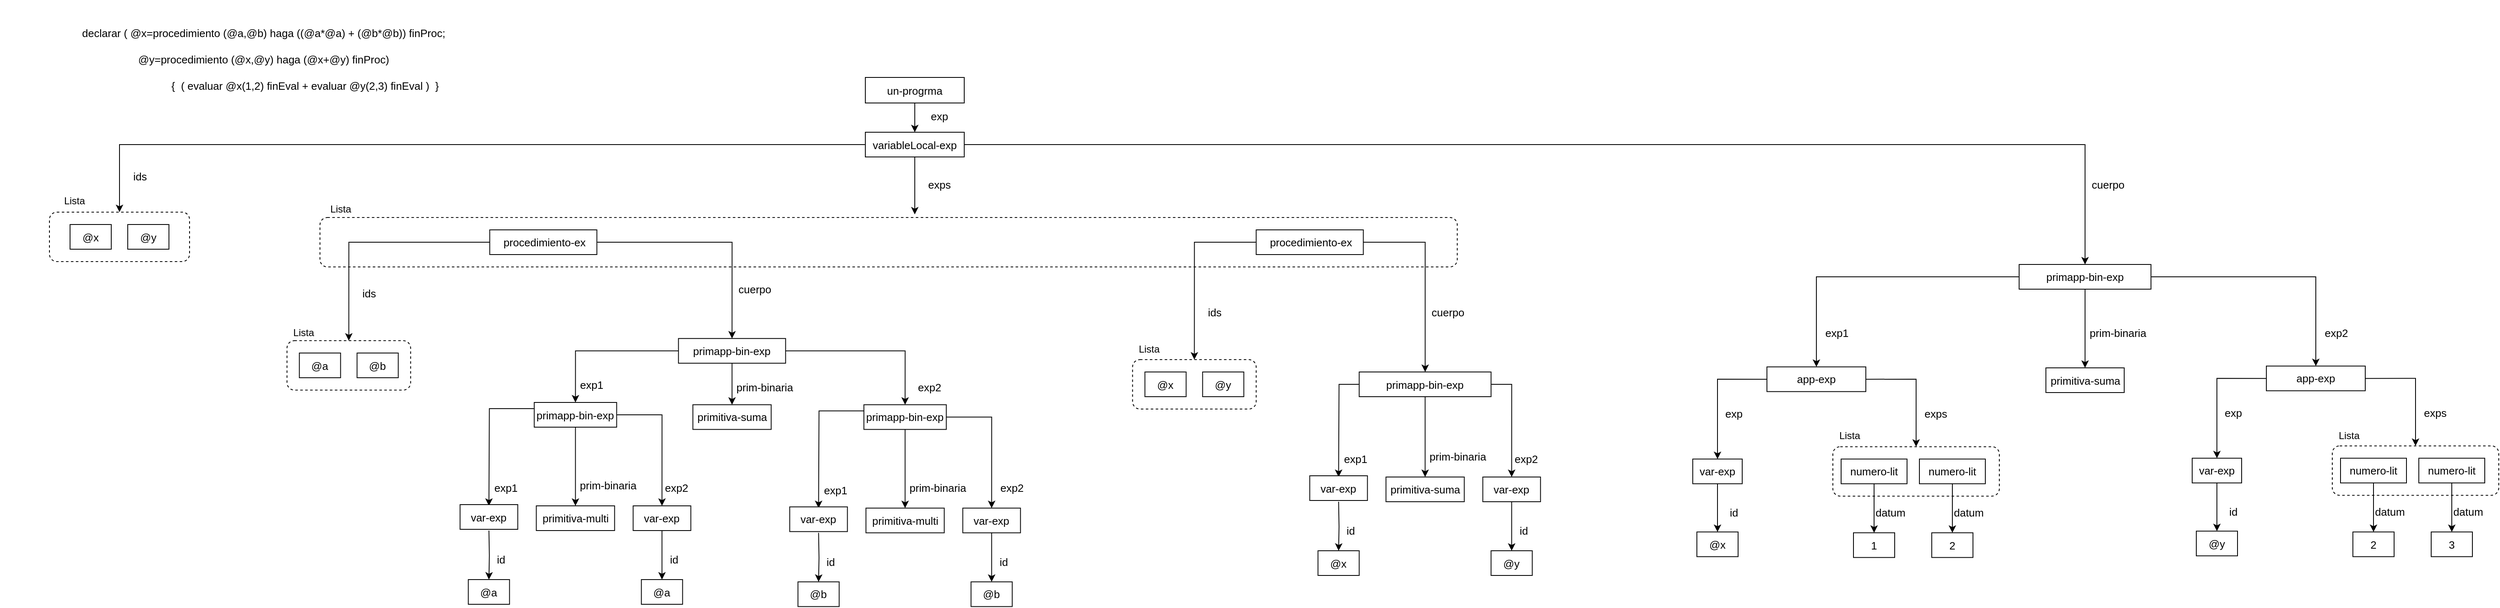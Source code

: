 <mxfile version="12.8.1" type="device"><diagram id="6paT6bCICy1OjPJKSsrn" name="Page-1"><mxGraphModel dx="3671" dy="2679" grid="1" gridSize="10" guides="1" tooltips="1" connect="1" arrows="1" fold="1" page="1" pageScale="1" pageWidth="827" pageHeight="1169" math="0" shadow="0"><root><mxCell id="0"/><mxCell id="1" parent="0"/><mxCell id="sHpWsN7wP_wHzQN0DbOn-65" value="" style="rounded=1;whiteSpace=wrap;html=1;fillColor=none;strokeColor=#000000;fontSize=13;dashed=1;" parent="1" vertex="1"><mxGeometry x="78.25" y="-890" width="1380" height="60" as="geometry"/></mxCell><mxCell id="sHpWsN7wP_wHzQN0DbOn-20" value="" style="rounded=1;whiteSpace=wrap;html=1;fillColor=none;strokeColor=#000000;fontSize=13;dashed=1;" parent="1" vertex="1"><mxGeometry x="-250" y="-896.5" width="170" height="60" as="geometry"/></mxCell><mxCell id="sHpWsN7wP_wHzQN0DbOn-1" value="&lt;p style=&quot;box-sizing: border-box ; margin-top: 0px ; margin-bottom: 1rem&quot;&gt;declarar (&lt;span&gt;&amp;nbsp;@x=procedimiento (@a,@b) haga ((@a*@a) + (@b*@b)) finProc;&lt;/span&gt;&lt;/p&gt;&lt;p style=&quot;box-sizing: border-box ; margin-top: 0px ; margin-bottom: 1rem&quot;&gt;&lt;span&gt;@y=procedimiento (@x,@y) haga (@x+@y) finProc&lt;/span&gt;&lt;span&gt;)&lt;/span&gt;&lt;/p&gt;&lt;p style=&quot;text-align: left ; box-sizing: border-box ; margin-top: 0px ; margin-bottom: 1rem&quot;&gt;&lt;span&gt;&amp;nbsp; &amp;nbsp; &amp;nbsp; &amp;nbsp; &amp;nbsp; &amp;nbsp; &amp;nbsp; &amp;nbsp; &amp;nbsp; &amp;nbsp; &amp;nbsp; &amp;nbsp; &amp;nbsp; &amp;nbsp; &amp;nbsp; {&amp;nbsp;&lt;/span&gt;&lt;span style=&quot;text-align: center&quot;&gt;&amp;nbsp;( evaluar @x(1,2) finEval + evaluar @y(2,3) finEval )&lt;/span&gt;&lt;span style=&quot;text-align: center&quot;&gt;&amp;nbsp; }&lt;/span&gt;&lt;/p&gt;&lt;p style=&quot;box-sizing: border-box ; margin-top: 0px ; margin-bottom: 1rem&quot;&gt;&lt;br style=&quot;box-sizing: border-box ; color: rgb(55 , 58 , 60) ; font-family: &amp;#34;poppins&amp;#34; , sans-serif ; font-size: 15px ; text-align: left ; background-color: rgb(255 , 255 , 255)&quot;&gt;&lt;/p&gt;" style="text;html=1;strokeColor=none;fillColor=none;align=center;verticalAlign=middle;whiteSpace=wrap;rounded=0;fontSize=13;" parent="1" vertex="1"><mxGeometry x="-310" y="-1153.5" width="640" height="190" as="geometry"/></mxCell><mxCell id="sHpWsN7wP_wHzQN0DbOn-13" style="edgeStyle=orthogonalEdgeStyle;rounded=0;orthogonalLoop=1;jettySize=auto;html=1;exitX=0.5;exitY=1;exitDx=0;exitDy=0;entryX=0.5;entryY=0;entryDx=0;entryDy=0;fontSize=13;" parent="1" source="sHpWsN7wP_wHzQN0DbOn-2" target="sHpWsN7wP_wHzQN0DbOn-12" edge="1"><mxGeometry relative="1" as="geometry"/></mxCell><mxCell id="sHpWsN7wP_wHzQN0DbOn-2" value="un-progrma" style="rounded=0;whiteSpace=wrap;html=1;fontSize=13;" parent="1" vertex="1"><mxGeometry x="740" y="-1060" width="120" height="31" as="geometry"/></mxCell><mxCell id="sHpWsN7wP_wHzQN0DbOn-107" style="edgeStyle=orthogonalEdgeStyle;rounded=0;orthogonalLoop=1;jettySize=auto;html=1;exitX=1;exitY=0.5;exitDx=0;exitDy=0;entryX=0.5;entryY=0;entryDx=0;entryDy=0;fontSize=13;" parent="1" source="sHpWsN7wP_wHzQN0DbOn-9" target="sHpWsN7wP_wHzQN0DbOn-82" edge="1"><mxGeometry relative="1" as="geometry"/></mxCell><mxCell id="sHpWsN7wP_wHzQN0DbOn-251" style="edgeStyle=orthogonalEdgeStyle;rounded=0;orthogonalLoop=1;jettySize=auto;html=1;exitX=0;exitY=0.5;exitDx=0;exitDy=0;entryX=0.5;entryY=0;entryDx=0;entryDy=0;fontSize=13;" parent="1" source="sHpWsN7wP_wHzQN0DbOn-9" target="sHpWsN7wP_wHzQN0DbOn-85" edge="1"><mxGeometry relative="1" as="geometry"/></mxCell><mxCell id="sHpWsN7wP_wHzQN0DbOn-9" value="&amp;nbsp;procedimiento-ex" style="rounded=0;whiteSpace=wrap;html=1;fontSize=13;" parent="1" vertex="1"><mxGeometry x="284.25" y="-875" width="130" height="30" as="geometry"/></mxCell><mxCell id="sHpWsN7wP_wHzQN0DbOn-19" style="edgeStyle=orthogonalEdgeStyle;rounded=0;orthogonalLoop=1;jettySize=auto;html=1;exitX=0;exitY=0.5;exitDx=0;exitDy=0;entryX=0.5;entryY=0;entryDx=0;entryDy=0;fontSize=13;" parent="1" source="sHpWsN7wP_wHzQN0DbOn-12" target="sHpWsN7wP_wHzQN0DbOn-20" edge="1"><mxGeometry relative="1" as="geometry"><mxPoint x="270" y="-940" as="targetPoint"/></mxGeometry></mxCell><mxCell id="sHpWsN7wP_wHzQN0DbOn-22" style="edgeStyle=orthogonalEdgeStyle;rounded=0;orthogonalLoop=1;jettySize=auto;html=1;exitX=1;exitY=0.5;exitDx=0;exitDy=0;entryX=0.5;entryY=0;entryDx=0;entryDy=0;fontSize=13;" parent="1" source="sHpWsN7wP_wHzQN0DbOn-12" target="sHpWsN7wP_wHzQN0DbOn-353" edge="1"><mxGeometry relative="1" as="geometry"><mxPoint x="2218" y="-861.5" as="targetPoint"/></mxGeometry></mxCell><mxCell id="sHpWsN7wP_wHzQN0DbOn-329" style="edgeStyle=orthogonalEdgeStyle;rounded=0;orthogonalLoop=1;jettySize=auto;html=1;exitX=0.5;exitY=1;exitDx=0;exitDy=0;entryX=0.523;entryY=-0.062;entryDx=0;entryDy=0;entryPerimeter=0;fontSize=13;" parent="1" source="sHpWsN7wP_wHzQN0DbOn-12" target="sHpWsN7wP_wHzQN0DbOn-65" edge="1"><mxGeometry relative="1" as="geometry"/></mxCell><mxCell id="sHpWsN7wP_wHzQN0DbOn-12" value="variableLocal-exp" style="rounded=0;whiteSpace=wrap;html=1;fontSize=13;" parent="1" vertex="1"><mxGeometry x="740" y="-993.5" width="120" height="30" as="geometry"/></mxCell><mxCell id="sHpWsN7wP_wHzQN0DbOn-14" value="exp" style="text;html=1;strokeColor=none;fillColor=none;align=center;verticalAlign=middle;whiteSpace=wrap;rounded=0;fontSize=13;" parent="1" vertex="1"><mxGeometry x="810" y="-1023.5" width="40" height="20" as="geometry"/></mxCell><mxCell id="sHpWsN7wP_wHzQN0DbOn-23" value="@x" style="rounded=0;whiteSpace=wrap;html=1;strokeColor=#000000;fillColor=none;fontSize=13;" parent="1" vertex="1"><mxGeometry x="-225" y="-881.5" width="50" height="30" as="geometry"/></mxCell><mxCell id="sHpWsN7wP_wHzQN0DbOn-24" value="@y" style="rounded=0;whiteSpace=wrap;html=1;strokeColor=#000000;fillColor=none;fontSize=13;" parent="1" vertex="1"><mxGeometry x="-155" y="-881.5" width="50" height="30" as="geometry"/></mxCell><mxCell id="sHpWsN7wP_wHzQN0DbOn-29" value="cuerpo" style="text;html=1;strokeColor=none;fillColor=none;align=center;verticalAlign=middle;whiteSpace=wrap;rounded=0;fontSize=13;" parent="1" vertex="1"><mxGeometry x="2228" y="-940" width="40" height="20" as="geometry"/></mxCell><mxCell id="sHpWsN7wP_wHzQN0DbOn-30" value="ids" style="text;html=1;strokeColor=none;fillColor=none;align=center;verticalAlign=middle;whiteSpace=wrap;rounded=0;fontSize=13;" parent="1" vertex="1"><mxGeometry x="-160" y="-950" width="40" height="20" as="geometry"/></mxCell><mxCell id="sHpWsN7wP_wHzQN0DbOn-50" value="cuerpo" style="text;html=1;strokeColor=none;fillColor=none;align=center;verticalAlign=middle;whiteSpace=wrap;rounded=0;fontSize=13;" parent="1" vertex="1"><mxGeometry x="585.75" y="-813.5" width="40" height="20" as="geometry"/></mxCell><mxCell id="sHpWsN7wP_wHzQN0DbOn-116" style="edgeStyle=orthogonalEdgeStyle;rounded=0;orthogonalLoop=1;jettySize=auto;html=1;fontSize=13;" parent="1" source="sHpWsN7wP_wHzQN0DbOn-82" target="sHpWsN7wP_wHzQN0DbOn-115" edge="1"><mxGeometry relative="1" as="geometry"/></mxCell><mxCell id="sHpWsN7wP_wHzQN0DbOn-120" style="edgeStyle=orthogonalEdgeStyle;rounded=0;orthogonalLoop=1;jettySize=auto;html=1;exitX=1;exitY=0.5;exitDx=0;exitDy=0;entryX=0.5;entryY=0;entryDx=0;entryDy=0;fontSize=13;" parent="1" source="sHpWsN7wP_wHzQN0DbOn-82" target="sHpWsN7wP_wHzQN0DbOn-256" edge="1"><mxGeometry relative="1" as="geometry"><mxPoint x="713.25" y="-661.75" as="targetPoint"/></mxGeometry></mxCell><mxCell id="sHpWsN7wP_wHzQN0DbOn-122" style="edgeStyle=orthogonalEdgeStyle;rounded=0;orthogonalLoop=1;jettySize=auto;html=1;exitX=0;exitY=0.5;exitDx=0;exitDy=0;entryX=0.5;entryY=0;entryDx=0;entryDy=0;fontSize=13;" parent="1" source="sHpWsN7wP_wHzQN0DbOn-82" target="sHpWsN7wP_wHzQN0DbOn-127" edge="1"><mxGeometry relative="1" as="geometry"><mxPoint x="488.25" y="-584.5" as="targetPoint"/></mxGeometry></mxCell><mxCell id="sHpWsN7wP_wHzQN0DbOn-82" value="primapp-bin-exp" style="rounded=0;whiteSpace=wrap;html=1;strokeColor=#000000;fillColor=none;fontSize=13;" parent="1" vertex="1"><mxGeometry x="513.25" y="-743.13" width="130" height="30" as="geometry"/></mxCell><mxCell id="sHpWsN7wP_wHzQN0DbOn-85" value="" style="rounded=1;whiteSpace=wrap;html=1;fillColor=none;strokeColor=#000000;fontSize=13;dashed=1;" parent="1" vertex="1"><mxGeometry x="38.25" y="-740.5" width="150" height="60" as="geometry"/></mxCell><mxCell id="sHpWsN7wP_wHzQN0DbOn-92" value="@a" style="rounded=0;whiteSpace=wrap;html=1;strokeColor=#000000;fillColor=none;fontSize=13;" parent="1" vertex="1"><mxGeometry x="53.25" y="-725.5" width="50" height="30" as="geometry"/></mxCell><mxCell id="sHpWsN7wP_wHzQN0DbOn-93" value="@b" style="rounded=0;whiteSpace=wrap;html=1;strokeColor=#000000;fillColor=none;fontSize=13;" parent="1" vertex="1"><mxGeometry x="123.25" y="-725.5" width="50" height="30" as="geometry"/></mxCell><mxCell id="sHpWsN7wP_wHzQN0DbOn-100" value="ids" style="text;html=1;strokeColor=none;fillColor=none;align=center;verticalAlign=middle;whiteSpace=wrap;rounded=0;fontSize=13;" parent="1" vertex="1"><mxGeometry x="118.25" y="-808.5" width="40" height="20" as="geometry"/></mxCell><mxCell id="sHpWsN7wP_wHzQN0DbOn-110" value="exps" style="text;html=1;strokeColor=none;fillColor=none;align=center;verticalAlign=middle;whiteSpace=wrap;rounded=0;fontSize=13;" parent="1" vertex="1"><mxGeometry x="810" y="-940" width="40" height="20" as="geometry"/></mxCell><mxCell id="sHpWsN7wP_wHzQN0DbOn-115" value="primitiva-suma" style="rounded=0;whiteSpace=wrap;html=1;strokeColor=#000000;fillColor=none;fontSize=13;" parent="1" vertex="1"><mxGeometry x="530.75" y="-662.75" width="95" height="30" as="geometry"/></mxCell><mxCell id="sHpWsN7wP_wHzQN0DbOn-124" style="edgeStyle=orthogonalEdgeStyle;rounded=0;orthogonalLoop=1;jettySize=auto;html=1;exitX=0.5;exitY=1;exitDx=0;exitDy=0;fontSize=13;" parent="1" source="sHpWsN7wP_wHzQN0DbOn-127" target="sHpWsN7wP_wHzQN0DbOn-128" edge="1"><mxGeometry relative="1" as="geometry"/></mxCell><mxCell id="sHpWsN7wP_wHzQN0DbOn-125" style="edgeStyle=orthogonalEdgeStyle;rounded=0;orthogonalLoop=1;jettySize=auto;html=1;exitX=1;exitY=0.5;exitDx=0;exitDy=0;entryX=0.5;entryY=0;entryDx=0;entryDy=0;fontSize=13;" parent="1" source="sHpWsN7wP_wHzQN0DbOn-127" target="sHpWsN7wP_wHzQN0DbOn-130" edge="1"><mxGeometry relative="1" as="geometry"/></mxCell><mxCell id="sHpWsN7wP_wHzQN0DbOn-138" style="edgeStyle=orthogonalEdgeStyle;rounded=0;orthogonalLoop=1;jettySize=auto;html=1;exitX=0;exitY=0.25;exitDx=0;exitDy=0;entryX=0.5;entryY=0;entryDx=0;entryDy=0;fontSize=13;" parent="1" source="sHpWsN7wP_wHzQN0DbOn-127" edge="1"><mxGeometry relative="1" as="geometry"><mxPoint x="283.25" y="-540.0" as="targetPoint"/></mxGeometry></mxCell><mxCell id="sHpWsN7wP_wHzQN0DbOn-127" value="primapp-bin-exp" style="rounded=0;whiteSpace=wrap;html=1;strokeColor=#000000;fillColor=none;fontSize=13;" parent="1" vertex="1"><mxGeometry x="338.25" y="-665.5" width="100" height="30" as="geometry"/></mxCell><mxCell id="sHpWsN7wP_wHzQN0DbOn-128" value="primitiva-multi" style="rounded=0;whiteSpace=wrap;html=1;strokeColor=#000000;fillColor=none;fontSize=13;" parent="1" vertex="1"><mxGeometry x="340.75" y="-540" width="95" height="30" as="geometry"/></mxCell><mxCell id="sHpWsN7wP_wHzQN0DbOn-129" style="edgeStyle=orthogonalEdgeStyle;rounded=0;orthogonalLoop=1;jettySize=auto;html=1;exitX=0.5;exitY=1;exitDx=0;exitDy=0;entryX=0.5;entryY=0;entryDx=0;entryDy=0;fontSize=13;" parent="1" source="sHpWsN7wP_wHzQN0DbOn-130" target="sHpWsN7wP_wHzQN0DbOn-131" edge="1"><mxGeometry relative="1" as="geometry"/></mxCell><mxCell id="sHpWsN7wP_wHzQN0DbOn-130" value="var-exp" style="rounded=0;whiteSpace=wrap;html=1;fontSize=13;" parent="1" vertex="1"><mxGeometry x="458.25" y="-540" width="70" height="30" as="geometry"/></mxCell><mxCell id="sHpWsN7wP_wHzQN0DbOn-131" value="@a" style="rounded=0;whiteSpace=wrap;html=1;strokeColor=#000000;fillColor=none;fontSize=13;" parent="1" vertex="1"><mxGeometry x="468.25" y="-450.5" width="50" height="30" as="geometry"/></mxCell><mxCell id="sHpWsN7wP_wHzQN0DbOn-132" value="id" style="text;html=1;strokeColor=none;fillColor=none;align=center;verticalAlign=middle;whiteSpace=wrap;rounded=0;fontSize=13;" parent="1" vertex="1"><mxGeometry x="488.25" y="-485" width="40" height="20" as="geometry"/></mxCell><mxCell id="sHpWsN7wP_wHzQN0DbOn-134" style="edgeStyle=orthogonalEdgeStyle;rounded=0;orthogonalLoop=1;jettySize=auto;html=1;exitX=0.5;exitY=1;exitDx=0;exitDy=0;entryX=0.5;entryY=0;entryDx=0;entryDy=0;fontSize=13;" parent="1" target="sHpWsN7wP_wHzQN0DbOn-136" edge="1"><mxGeometry relative="1" as="geometry"><mxPoint x="283.25" y="-510.0" as="sourcePoint"/></mxGeometry></mxCell><mxCell id="sHpWsN7wP_wHzQN0DbOn-135" value="var-exp" style="rounded=0;whiteSpace=wrap;html=1;fontSize=13;" parent="1" vertex="1"><mxGeometry x="248.25" y="-541.5" width="70" height="30" as="geometry"/></mxCell><mxCell id="sHpWsN7wP_wHzQN0DbOn-136" value="@a" style="rounded=0;whiteSpace=wrap;html=1;strokeColor=#000000;fillColor=none;fontSize=13;" parent="1" vertex="1"><mxGeometry x="258.25" y="-450.5" width="50" height="30" as="geometry"/></mxCell><mxCell id="sHpWsN7wP_wHzQN0DbOn-137" value="id" style="text;html=1;strokeColor=none;fillColor=none;align=center;verticalAlign=middle;whiteSpace=wrap;rounded=0;fontSize=13;" parent="1" vertex="1"><mxGeometry x="278.25" y="-485" width="40" height="20" as="geometry"/></mxCell><mxCell id="sHpWsN7wP_wHzQN0DbOn-142" value="exp2" style="text;html=1;strokeColor=none;fillColor=none;align=center;verticalAlign=middle;whiteSpace=wrap;rounded=0;fontSize=13;" parent="1" vertex="1"><mxGeometry x="798.25" y="-693.75" width="40" height="20" as="geometry"/></mxCell><mxCell id="sHpWsN7wP_wHzQN0DbOn-143" value="exp2" style="text;html=1;strokeColor=none;fillColor=none;align=center;verticalAlign=middle;whiteSpace=wrap;rounded=0;fontSize=13;" parent="1" vertex="1"><mxGeometry x="490.75" y="-572.25" width="40" height="20" as="geometry"/></mxCell><mxCell id="sHpWsN7wP_wHzQN0DbOn-144" value="exp1" style="text;html=1;strokeColor=none;fillColor=none;align=center;verticalAlign=middle;whiteSpace=wrap;rounded=0;fontSize=13;" parent="1" vertex="1"><mxGeometry x="388.25" y="-697.25" width="40" height="20" as="geometry"/></mxCell><mxCell id="sHpWsN7wP_wHzQN0DbOn-145" value="exp1" style="text;html=1;strokeColor=none;fillColor=none;align=center;verticalAlign=middle;whiteSpace=wrap;rounded=0;fontSize=13;" parent="1" vertex="1"><mxGeometry x="284.25" y="-572.25" width="40" height="20" as="geometry"/></mxCell><mxCell id="sHpWsN7wP_wHzQN0DbOn-146" value="prim-binaria" style="text;html=1;strokeColor=none;fillColor=none;align=center;verticalAlign=middle;whiteSpace=wrap;rounded=0;fontSize=13;" parent="1" vertex="1"><mxGeometry x="578.25" y="-694.5" width="80" height="20" as="geometry"/></mxCell><mxCell id="sHpWsN7wP_wHzQN0DbOn-147" value="prim-binaria" style="text;html=1;strokeColor=none;fillColor=none;align=center;verticalAlign=middle;whiteSpace=wrap;rounded=0;fontSize=13;" parent="1" vertex="1"><mxGeometry x="388.25" y="-575" width="80" height="20" as="geometry"/></mxCell><mxCell id="sHpWsN7wP_wHzQN0DbOn-253" style="edgeStyle=orthogonalEdgeStyle;rounded=0;orthogonalLoop=1;jettySize=auto;html=1;exitX=0.5;exitY=1;exitDx=0;exitDy=0;fontSize=13;" parent="1" source="sHpWsN7wP_wHzQN0DbOn-256" target="sHpWsN7wP_wHzQN0DbOn-257" edge="1"><mxGeometry relative="1" as="geometry"/></mxCell><mxCell id="sHpWsN7wP_wHzQN0DbOn-254" style="edgeStyle=orthogonalEdgeStyle;rounded=0;orthogonalLoop=1;jettySize=auto;html=1;exitX=1;exitY=0.5;exitDx=0;exitDy=0;entryX=0.5;entryY=0;entryDx=0;entryDy=0;fontSize=13;" parent="1" source="sHpWsN7wP_wHzQN0DbOn-256" target="sHpWsN7wP_wHzQN0DbOn-259" edge="1"><mxGeometry relative="1" as="geometry"/></mxCell><mxCell id="sHpWsN7wP_wHzQN0DbOn-255" style="edgeStyle=orthogonalEdgeStyle;rounded=0;orthogonalLoop=1;jettySize=auto;html=1;exitX=0;exitY=0.25;exitDx=0;exitDy=0;entryX=0.5;entryY=0;entryDx=0;entryDy=0;fontSize=13;" parent="1" source="sHpWsN7wP_wHzQN0DbOn-256" edge="1"><mxGeometry relative="1" as="geometry"><mxPoint x="683.25" y="-537.25" as="targetPoint"/></mxGeometry></mxCell><mxCell id="sHpWsN7wP_wHzQN0DbOn-256" value="primapp-bin-exp" style="rounded=0;whiteSpace=wrap;html=1;strokeColor=#000000;fillColor=none;fontSize=13;" parent="1" vertex="1"><mxGeometry x="738.25" y="-662.75" width="100" height="30" as="geometry"/></mxCell><mxCell id="sHpWsN7wP_wHzQN0DbOn-257" value="primitiva-multi" style="rounded=0;whiteSpace=wrap;html=1;strokeColor=#000000;fillColor=none;fontSize=13;" parent="1" vertex="1"><mxGeometry x="740.75" y="-537.25" width="95" height="30" as="geometry"/></mxCell><mxCell id="sHpWsN7wP_wHzQN0DbOn-258" style="edgeStyle=orthogonalEdgeStyle;rounded=0;orthogonalLoop=1;jettySize=auto;html=1;exitX=0.5;exitY=1;exitDx=0;exitDy=0;entryX=0.5;entryY=0;entryDx=0;entryDy=0;fontSize=13;" parent="1" source="sHpWsN7wP_wHzQN0DbOn-259" target="sHpWsN7wP_wHzQN0DbOn-260" edge="1"><mxGeometry relative="1" as="geometry"/></mxCell><mxCell id="sHpWsN7wP_wHzQN0DbOn-259" value="var-exp" style="rounded=0;whiteSpace=wrap;html=1;fontSize=13;" parent="1" vertex="1"><mxGeometry x="858.25" y="-537.25" width="70" height="30" as="geometry"/></mxCell><mxCell id="sHpWsN7wP_wHzQN0DbOn-260" value="@b" style="rounded=0;whiteSpace=wrap;html=1;strokeColor=#000000;fillColor=none;fontSize=13;" parent="1" vertex="1"><mxGeometry x="868.25" y="-447.75" width="50" height="30" as="geometry"/></mxCell><mxCell id="sHpWsN7wP_wHzQN0DbOn-261" value="id" style="text;html=1;strokeColor=none;fillColor=none;align=center;verticalAlign=middle;whiteSpace=wrap;rounded=0;fontSize=13;" parent="1" vertex="1"><mxGeometry x="888.25" y="-482.25" width="40" height="20" as="geometry"/></mxCell><mxCell id="sHpWsN7wP_wHzQN0DbOn-262" style="edgeStyle=orthogonalEdgeStyle;rounded=0;orthogonalLoop=1;jettySize=auto;html=1;exitX=0.5;exitY=1;exitDx=0;exitDy=0;entryX=0.5;entryY=0;entryDx=0;entryDy=0;fontSize=13;" parent="1" target="sHpWsN7wP_wHzQN0DbOn-264" edge="1"><mxGeometry relative="1" as="geometry"><mxPoint x="683.25" y="-507.25" as="sourcePoint"/></mxGeometry></mxCell><mxCell id="sHpWsN7wP_wHzQN0DbOn-263" value="var-exp" style="rounded=0;whiteSpace=wrap;html=1;fontSize=13;" parent="1" vertex="1"><mxGeometry x="648.25" y="-538.75" width="70" height="30" as="geometry"/></mxCell><mxCell id="sHpWsN7wP_wHzQN0DbOn-264" value="@b" style="rounded=0;whiteSpace=wrap;html=1;strokeColor=#000000;fillColor=none;fontSize=13;" parent="1" vertex="1"><mxGeometry x="658.25" y="-447.75" width="50" height="30" as="geometry"/></mxCell><mxCell id="sHpWsN7wP_wHzQN0DbOn-265" value="id" style="text;html=1;strokeColor=none;fillColor=none;align=center;verticalAlign=middle;whiteSpace=wrap;rounded=0;fontSize=13;" parent="1" vertex="1"><mxGeometry x="678.25" y="-482.25" width="40" height="20" as="geometry"/></mxCell><mxCell id="sHpWsN7wP_wHzQN0DbOn-266" value="exp1" style="text;html=1;strokeColor=none;fillColor=none;align=center;verticalAlign=middle;whiteSpace=wrap;rounded=0;fontSize=13;" parent="1" vertex="1"><mxGeometry x="684.25" y="-569.5" width="40" height="20" as="geometry"/></mxCell><mxCell id="sHpWsN7wP_wHzQN0DbOn-267" value="prim-binaria" style="text;html=1;strokeColor=none;fillColor=none;align=center;verticalAlign=middle;whiteSpace=wrap;rounded=0;fontSize=13;" parent="1" vertex="1"><mxGeometry x="788.25" y="-572.25" width="80" height="20" as="geometry"/></mxCell><mxCell id="sHpWsN7wP_wHzQN0DbOn-269" value="exp2" style="text;html=1;strokeColor=none;fillColor=none;align=center;verticalAlign=middle;whiteSpace=wrap;rounded=0;fontSize=13;" parent="1" vertex="1"><mxGeometry x="898.25" y="-572.25" width="40" height="20" as="geometry"/></mxCell><mxCell id="sHpWsN7wP_wHzQN0DbOn-272" style="edgeStyle=orthogonalEdgeStyle;rounded=0;orthogonalLoop=1;jettySize=auto;html=1;exitX=0;exitY=0.5;exitDx=0;exitDy=0;entryX=0.5;entryY=0;entryDx=0;entryDy=0;fontSize=13;" parent="1" source="sHpWsN7wP_wHzQN0DbOn-273" target="sHpWsN7wP_wHzQN0DbOn-279" edge="1"><mxGeometry relative="1" as="geometry"/></mxCell><mxCell id="sHpWsN7wP_wHzQN0DbOn-325" style="edgeStyle=orthogonalEdgeStyle;rounded=0;orthogonalLoop=1;jettySize=auto;html=1;exitX=1;exitY=0.5;exitDx=0;exitDy=0;fontSize=13;" parent="1" source="sHpWsN7wP_wHzQN0DbOn-273" target="sHpWsN7wP_wHzQN0DbOn-293" edge="1"><mxGeometry relative="1" as="geometry"/></mxCell><mxCell id="sHpWsN7wP_wHzQN0DbOn-273" value="&amp;nbsp;procedimiento-ex" style="rounded=0;whiteSpace=wrap;html=1;fontSize=13;" parent="1" vertex="1"><mxGeometry x="1214.25" y="-875" width="130" height="30" as="geometry"/></mxCell><mxCell id="sHpWsN7wP_wHzQN0DbOn-274" value="cuerpo" style="text;html=1;strokeColor=none;fillColor=none;align=center;verticalAlign=middle;whiteSpace=wrap;rounded=0;fontSize=13;" parent="1" vertex="1"><mxGeometry x="1426.75" y="-785.5" width="40" height="20" as="geometry"/></mxCell><mxCell id="sHpWsN7wP_wHzQN0DbOn-279" value="" style="rounded=1;whiteSpace=wrap;html=1;fillColor=none;strokeColor=#000000;fontSize=13;dashed=1;" parent="1" vertex="1"><mxGeometry x="1064.25" y="-717.5" width="150" height="60" as="geometry"/></mxCell><mxCell id="sHpWsN7wP_wHzQN0DbOn-284" value="@x" style="rounded=0;whiteSpace=wrap;html=1;strokeColor=#000000;fillColor=none;fontSize=13;" parent="1" vertex="1"><mxGeometry x="1079.25" y="-702.5" width="50" height="30" as="geometry"/></mxCell><mxCell id="sHpWsN7wP_wHzQN0DbOn-285" value="@y" style="rounded=0;whiteSpace=wrap;html=1;strokeColor=#000000;fillColor=none;fontSize=13;" parent="1" vertex="1"><mxGeometry x="1149.25" y="-702.5" width="50" height="30" as="geometry"/></mxCell><mxCell id="sHpWsN7wP_wHzQN0DbOn-288" value="ids" style="text;html=1;strokeColor=none;fillColor=none;align=center;verticalAlign=middle;whiteSpace=wrap;rounded=0;fontSize=13;" parent="1" vertex="1"><mxGeometry x="1144.25" y="-785.5" width="40" height="20" as="geometry"/></mxCell><mxCell id="sHpWsN7wP_wHzQN0DbOn-290" style="edgeStyle=orthogonalEdgeStyle;rounded=0;orthogonalLoop=1;jettySize=auto;html=1;exitX=0.5;exitY=1;exitDx=0;exitDy=0;fontSize=13;" parent="1" source="sHpWsN7wP_wHzQN0DbOn-293" target="sHpWsN7wP_wHzQN0DbOn-294" edge="1"><mxGeometry relative="1" as="geometry"/></mxCell><mxCell id="sHpWsN7wP_wHzQN0DbOn-291" style="edgeStyle=orthogonalEdgeStyle;rounded=0;orthogonalLoop=1;jettySize=auto;html=1;exitX=1;exitY=0.5;exitDx=0;exitDy=0;entryX=0.5;entryY=0;entryDx=0;entryDy=0;fontSize=13;" parent="1" source="sHpWsN7wP_wHzQN0DbOn-293" target="sHpWsN7wP_wHzQN0DbOn-296" edge="1"><mxGeometry relative="1" as="geometry"/></mxCell><mxCell id="sHpWsN7wP_wHzQN0DbOn-292" style="edgeStyle=orthogonalEdgeStyle;rounded=0;orthogonalLoop=1;jettySize=auto;html=1;exitX=0;exitY=0.5;exitDx=0;exitDy=0;entryX=0.5;entryY=0;entryDx=0;entryDy=0;fontSize=13;" parent="1" source="sHpWsN7wP_wHzQN0DbOn-293" edge="1"><mxGeometry relative="1" as="geometry"><mxPoint x="1314.25" y="-575.0" as="targetPoint"/></mxGeometry></mxCell><mxCell id="sHpWsN7wP_wHzQN0DbOn-293" value="primapp-bin-exp" style="rounded=0;whiteSpace=wrap;html=1;strokeColor=#000000;fillColor=none;fontSize=13;" parent="1" vertex="1"><mxGeometry x="1339.25" y="-702.5" width="160" height="30" as="geometry"/></mxCell><mxCell id="sHpWsN7wP_wHzQN0DbOn-294" value="primitiva-suma" style="rounded=0;whiteSpace=wrap;html=1;strokeColor=#000000;fillColor=none;fontSize=13;" parent="1" vertex="1"><mxGeometry x="1371.75" y="-575" width="95" height="30" as="geometry"/></mxCell><mxCell id="sHpWsN7wP_wHzQN0DbOn-295" style="edgeStyle=orthogonalEdgeStyle;rounded=0;orthogonalLoop=1;jettySize=auto;html=1;exitX=0.5;exitY=1;exitDx=0;exitDy=0;entryX=0.5;entryY=0;entryDx=0;entryDy=0;fontSize=13;" parent="1" source="sHpWsN7wP_wHzQN0DbOn-296" target="sHpWsN7wP_wHzQN0DbOn-297" edge="1"><mxGeometry relative="1" as="geometry"/></mxCell><mxCell id="sHpWsN7wP_wHzQN0DbOn-296" value="var-exp" style="rounded=0;whiteSpace=wrap;html=1;fontSize=13;" parent="1" vertex="1"><mxGeometry x="1489.25" y="-575" width="70" height="30" as="geometry"/></mxCell><mxCell id="sHpWsN7wP_wHzQN0DbOn-297" value="@y" style="rounded=0;whiteSpace=wrap;html=1;strokeColor=#000000;fillColor=none;fontSize=13;" parent="1" vertex="1"><mxGeometry x="1499.25" y="-485.5" width="50" height="30" as="geometry"/></mxCell><mxCell id="sHpWsN7wP_wHzQN0DbOn-298" value="id" style="text;html=1;strokeColor=none;fillColor=none;align=center;verticalAlign=middle;whiteSpace=wrap;rounded=0;fontSize=13;" parent="1" vertex="1"><mxGeometry x="1519.25" y="-520" width="40" height="20" as="geometry"/></mxCell><mxCell id="sHpWsN7wP_wHzQN0DbOn-299" style="edgeStyle=orthogonalEdgeStyle;rounded=0;orthogonalLoop=1;jettySize=auto;html=1;exitX=0.5;exitY=1;exitDx=0;exitDy=0;entryX=0.5;entryY=0;entryDx=0;entryDy=0;fontSize=13;" parent="1" target="sHpWsN7wP_wHzQN0DbOn-301" edge="1"><mxGeometry relative="1" as="geometry"><mxPoint x="1314.25" y="-545.0" as="sourcePoint"/></mxGeometry></mxCell><mxCell id="sHpWsN7wP_wHzQN0DbOn-300" value="var-exp" style="rounded=0;whiteSpace=wrap;html=1;fontSize=13;" parent="1" vertex="1"><mxGeometry x="1279.25" y="-576.5" width="70" height="30" as="geometry"/></mxCell><mxCell id="sHpWsN7wP_wHzQN0DbOn-301" value="@x" style="rounded=0;whiteSpace=wrap;html=1;strokeColor=#000000;fillColor=none;fontSize=13;" parent="1" vertex="1"><mxGeometry x="1289.25" y="-485.5" width="50" height="30" as="geometry"/></mxCell><mxCell id="sHpWsN7wP_wHzQN0DbOn-302" value="id" style="text;html=1;strokeColor=none;fillColor=none;align=center;verticalAlign=middle;whiteSpace=wrap;rounded=0;fontSize=13;" parent="1" vertex="1"><mxGeometry x="1309.25" y="-520" width="40" height="20" as="geometry"/></mxCell><mxCell id="sHpWsN7wP_wHzQN0DbOn-304" value="exp2" style="text;html=1;strokeColor=none;fillColor=none;align=center;verticalAlign=middle;whiteSpace=wrap;rounded=0;fontSize=13;" parent="1" vertex="1"><mxGeometry x="1521.75" y="-607.25" width="40" height="20" as="geometry"/></mxCell><mxCell id="sHpWsN7wP_wHzQN0DbOn-306" value="exp1" style="text;html=1;strokeColor=none;fillColor=none;align=center;verticalAlign=middle;whiteSpace=wrap;rounded=0;fontSize=13;" parent="1" vertex="1"><mxGeometry x="1315.25" y="-607.25" width="40" height="20" as="geometry"/></mxCell><mxCell id="sHpWsN7wP_wHzQN0DbOn-308" value="prim-binaria" style="text;html=1;strokeColor=none;fillColor=none;align=center;verticalAlign=middle;whiteSpace=wrap;rounded=0;fontSize=13;" parent="1" vertex="1"><mxGeometry x="1419.25" y="-610" width="80" height="20" as="geometry"/></mxCell><mxCell id="sHpWsN7wP_wHzQN0DbOn-332" style="edgeStyle=orthogonalEdgeStyle;rounded=0;orthogonalLoop=1;jettySize=auto;html=1;exitX=0;exitY=0.5;exitDx=0;exitDy=0;entryX=0.5;entryY=0;entryDx=0;entryDy=0;fontSize=13;" parent="1" source="sHpWsN7wP_wHzQN0DbOn-334" target="sHpWsN7wP_wHzQN0DbOn-336" edge="1"><mxGeometry relative="1" as="geometry"/></mxCell><mxCell id="sHpWsN7wP_wHzQN0DbOn-333" style="edgeStyle=orthogonalEdgeStyle;rounded=0;orthogonalLoop=1;jettySize=auto;html=1;exitX=1;exitY=0.5;exitDx=0;exitDy=0;entryX=0.5;entryY=0;entryDx=0;entryDy=0;fontSize=13;" parent="1" source="sHpWsN7wP_wHzQN0DbOn-334" target="sHpWsN7wP_wHzQN0DbOn-337" edge="1"><mxGeometry relative="1" as="geometry"/></mxCell><mxCell id="sHpWsN7wP_wHzQN0DbOn-334" value="app-exp" style="rounded=0;whiteSpace=wrap;html=1;fontSize=13;" parent="1" vertex="1"><mxGeometry x="1834" y="-708.68" width="120" height="30" as="geometry"/></mxCell><mxCell id="sHpWsN7wP_wHzQN0DbOn-335" style="edgeStyle=orthogonalEdgeStyle;rounded=0;orthogonalLoop=1;jettySize=auto;html=1;exitX=0.5;exitY=1;exitDx=0;exitDy=0;entryX=0.5;entryY=0;entryDx=0;entryDy=0;fontSize=13;" parent="1" source="sHpWsN7wP_wHzQN0DbOn-336" target="sHpWsN7wP_wHzQN0DbOn-344" edge="1"><mxGeometry relative="1" as="geometry"/></mxCell><mxCell id="sHpWsN7wP_wHzQN0DbOn-336" value="var-exp" style="rounded=0;whiteSpace=wrap;html=1;fontSize=13;" parent="1" vertex="1"><mxGeometry x="1744" y="-596.81" width="60" height="30" as="geometry"/></mxCell><mxCell id="sHpWsN7wP_wHzQN0DbOn-337" value="" style="rounded=1;whiteSpace=wrap;html=1;fillColor=none;strokeColor=#000000;fontSize=13;dashed=1;" parent="1" vertex="1"><mxGeometry x="1914" y="-611.81" width="202" height="60" as="geometry"/></mxCell><mxCell id="sHpWsN7wP_wHzQN0DbOn-338" style="edgeStyle=orthogonalEdgeStyle;rounded=0;orthogonalLoop=1;jettySize=auto;html=1;exitX=0.5;exitY=1;exitDx=0;exitDy=0;fontSize=13;" parent="1" source="sHpWsN7wP_wHzQN0DbOn-339" target="sHpWsN7wP_wHzQN0DbOn-343" edge="1"><mxGeometry relative="1" as="geometry"/></mxCell><mxCell id="sHpWsN7wP_wHzQN0DbOn-339" value="numero-lit" style="rounded=0;whiteSpace=wrap;html=1;fontSize=13;" parent="1" vertex="1"><mxGeometry x="1924" y="-596.81" width="80" height="30" as="geometry"/></mxCell><mxCell id="sHpWsN7wP_wHzQN0DbOn-340" style="edgeStyle=orthogonalEdgeStyle;rounded=0;orthogonalLoop=1;jettySize=auto;html=1;exitX=0.5;exitY=1;exitDx=0;exitDy=0;entryX=0.5;entryY=0;entryDx=0;entryDy=0;fontSize=13;" parent="1" source="sHpWsN7wP_wHzQN0DbOn-341" target="sHpWsN7wP_wHzQN0DbOn-342" edge="1"><mxGeometry relative="1" as="geometry"/></mxCell><mxCell id="sHpWsN7wP_wHzQN0DbOn-341" value="numero-lit" style="rounded=0;whiteSpace=wrap;html=1;fontSize=13;" parent="1" vertex="1"><mxGeometry x="2019" y="-596.81" width="80" height="30" as="geometry"/></mxCell><mxCell id="sHpWsN7wP_wHzQN0DbOn-342" value="2" style="rounded=0;whiteSpace=wrap;html=1;strokeColor=#000000;fillColor=none;fontSize=13;" parent="1" vertex="1"><mxGeometry x="2034" y="-507.31" width="50" height="30" as="geometry"/></mxCell><mxCell id="sHpWsN7wP_wHzQN0DbOn-343" value="1" style="rounded=0;whiteSpace=wrap;html=1;strokeColor=#000000;fillColor=none;fontSize=13;" parent="1" vertex="1"><mxGeometry x="1939" y="-507.31" width="50" height="30" as="geometry"/></mxCell><mxCell id="sHpWsN7wP_wHzQN0DbOn-344" value="@x" style="rounded=0;whiteSpace=wrap;html=1;strokeColor=#000000;fillColor=none;fontSize=13;" parent="1" vertex="1"><mxGeometry x="1749" y="-508.31" width="50" height="30" as="geometry"/></mxCell><mxCell id="sHpWsN7wP_wHzQN0DbOn-345" value="exps" style="text;html=1;strokeColor=none;fillColor=none;align=center;verticalAlign=middle;whiteSpace=wrap;rounded=0;fontSize=13;" parent="1" vertex="1"><mxGeometry x="2019" y="-662.18" width="40" height="20" as="geometry"/></mxCell><mxCell id="sHpWsN7wP_wHzQN0DbOn-346" value="id" style="text;html=1;strokeColor=none;fillColor=none;align=center;verticalAlign=middle;whiteSpace=wrap;rounded=0;fontSize=13;" parent="1" vertex="1"><mxGeometry x="1774" y="-541.81" width="40" height="20" as="geometry"/></mxCell><mxCell id="sHpWsN7wP_wHzQN0DbOn-347" value="datum" style="text;html=1;strokeColor=none;fillColor=none;align=center;verticalAlign=middle;whiteSpace=wrap;rounded=0;fontSize=13;" parent="1" vertex="1"><mxGeometry x="2059" y="-541.81" width="40" height="20" as="geometry"/></mxCell><mxCell id="sHpWsN7wP_wHzQN0DbOn-348" value="datum" style="text;html=1;strokeColor=none;fillColor=none;align=center;verticalAlign=middle;whiteSpace=wrap;rounded=0;fontSize=13;" parent="1" vertex="1"><mxGeometry x="1964" y="-541.81" width="40" height="20" as="geometry"/></mxCell><mxCell id="sHpWsN7wP_wHzQN0DbOn-349" value="exp" style="text;html=1;strokeColor=none;fillColor=none;align=center;verticalAlign=middle;whiteSpace=wrap;rounded=0;fontSize=13;" parent="1" vertex="1"><mxGeometry x="1774" y="-662.18" width="40" height="20" as="geometry"/></mxCell><mxCell id="sHpWsN7wP_wHzQN0DbOn-350" style="edgeStyle=orthogonalEdgeStyle;rounded=0;orthogonalLoop=1;jettySize=auto;html=1;exitX=0.5;exitY=1;exitDx=0;exitDy=0;fontSize=13;" parent="1" source="sHpWsN7wP_wHzQN0DbOn-353" target="sHpWsN7wP_wHzQN0DbOn-354" edge="1"><mxGeometry relative="1" as="geometry"/></mxCell><mxCell id="sHpWsN7wP_wHzQN0DbOn-352" style="edgeStyle=orthogonalEdgeStyle;rounded=0;orthogonalLoop=1;jettySize=auto;html=1;exitX=0;exitY=0.5;exitDx=0;exitDy=0;entryX=0.5;entryY=0;entryDx=0;entryDy=0;fontSize=13;" parent="1" source="sHpWsN7wP_wHzQN0DbOn-353" target="sHpWsN7wP_wHzQN0DbOn-334" edge="1"><mxGeometry relative="1" as="geometry"><mxPoint x="2115" y="-707.5" as="targetPoint"/></mxGeometry></mxCell><mxCell id="sHpWsN7wP_wHzQN0DbOn-401" style="edgeStyle=orthogonalEdgeStyle;rounded=0;orthogonalLoop=1;jettySize=auto;html=1;exitX=1;exitY=0.5;exitDx=0;exitDy=0;entryX=0.5;entryY=0;entryDx=0;entryDy=0;fontSize=13;" parent="1" source="sHpWsN7wP_wHzQN0DbOn-353" target="sHpWsN7wP_wHzQN0DbOn-385" edge="1"><mxGeometry relative="1" as="geometry"/></mxCell><mxCell id="sHpWsN7wP_wHzQN0DbOn-353" value="primapp-bin-exp" style="rounded=0;whiteSpace=wrap;html=1;strokeColor=#000000;fillColor=none;fontSize=13;" parent="1" vertex="1"><mxGeometry x="2140" y="-833" width="160" height="30" as="geometry"/></mxCell><mxCell id="sHpWsN7wP_wHzQN0DbOn-354" value="primitiva-suma" style="rounded=0;whiteSpace=wrap;html=1;strokeColor=#000000;fillColor=none;fontSize=13;" parent="1" vertex="1"><mxGeometry x="2172.5" y="-707.5" width="95" height="30" as="geometry"/></mxCell><mxCell id="sHpWsN7wP_wHzQN0DbOn-363" value="exp2" style="text;html=1;strokeColor=none;fillColor=none;align=center;verticalAlign=middle;whiteSpace=wrap;rounded=0;fontSize=13;" parent="1" vertex="1"><mxGeometry x="2505" y="-759.75" width="40" height="20" as="geometry"/></mxCell><mxCell id="sHpWsN7wP_wHzQN0DbOn-364" value="exp1" style="text;html=1;strokeColor=none;fillColor=none;align=center;verticalAlign=middle;whiteSpace=wrap;rounded=0;fontSize=13;" parent="1" vertex="1"><mxGeometry x="1899" y="-759.75" width="40" height="20" as="geometry"/></mxCell><mxCell id="sHpWsN7wP_wHzQN0DbOn-365" value="prim-binaria" style="text;html=1;strokeColor=none;fillColor=none;align=center;verticalAlign=middle;whiteSpace=wrap;rounded=0;fontSize=13;" parent="1" vertex="1"><mxGeometry x="2220" y="-760.5" width="80" height="20" as="geometry"/></mxCell><mxCell id="sHpWsN7wP_wHzQN0DbOn-383" style="edgeStyle=orthogonalEdgeStyle;rounded=0;orthogonalLoop=1;jettySize=auto;html=1;exitX=0;exitY=0.5;exitDx=0;exitDy=0;entryX=0.5;entryY=0;entryDx=0;entryDy=0;fontSize=13;" parent="1" source="sHpWsN7wP_wHzQN0DbOn-385" target="sHpWsN7wP_wHzQN0DbOn-387" edge="1"><mxGeometry relative="1" as="geometry"/></mxCell><mxCell id="sHpWsN7wP_wHzQN0DbOn-384" style="edgeStyle=orthogonalEdgeStyle;rounded=0;orthogonalLoop=1;jettySize=auto;html=1;exitX=1;exitY=0.5;exitDx=0;exitDy=0;entryX=0.5;entryY=0;entryDx=0;entryDy=0;fontSize=13;" parent="1" source="sHpWsN7wP_wHzQN0DbOn-385" target="sHpWsN7wP_wHzQN0DbOn-388" edge="1"><mxGeometry relative="1" as="geometry"/></mxCell><mxCell id="sHpWsN7wP_wHzQN0DbOn-385" value="app-exp" style="rounded=0;whiteSpace=wrap;html=1;fontSize=13;" parent="1" vertex="1"><mxGeometry x="2440" y="-709.68" width="120" height="30" as="geometry"/></mxCell><mxCell id="sHpWsN7wP_wHzQN0DbOn-386" style="edgeStyle=orthogonalEdgeStyle;rounded=0;orthogonalLoop=1;jettySize=auto;html=1;exitX=0.5;exitY=1;exitDx=0;exitDy=0;entryX=0.5;entryY=0;entryDx=0;entryDy=0;fontSize=13;" parent="1" source="sHpWsN7wP_wHzQN0DbOn-387" target="sHpWsN7wP_wHzQN0DbOn-395" edge="1"><mxGeometry relative="1" as="geometry"/></mxCell><mxCell id="sHpWsN7wP_wHzQN0DbOn-387" value="var-exp" style="rounded=0;whiteSpace=wrap;html=1;fontSize=13;" parent="1" vertex="1"><mxGeometry x="2350" y="-597.81" width="60" height="30" as="geometry"/></mxCell><mxCell id="sHpWsN7wP_wHzQN0DbOn-388" value="" style="rounded=1;whiteSpace=wrap;html=1;fillColor=none;strokeColor=#000000;fontSize=13;dashed=1;" parent="1" vertex="1"><mxGeometry x="2520" y="-612.81" width="202" height="60" as="geometry"/></mxCell><mxCell id="sHpWsN7wP_wHzQN0DbOn-389" style="edgeStyle=orthogonalEdgeStyle;rounded=0;orthogonalLoop=1;jettySize=auto;html=1;exitX=0.5;exitY=1;exitDx=0;exitDy=0;fontSize=13;" parent="1" source="sHpWsN7wP_wHzQN0DbOn-390" target="sHpWsN7wP_wHzQN0DbOn-394" edge="1"><mxGeometry relative="1" as="geometry"/></mxCell><mxCell id="sHpWsN7wP_wHzQN0DbOn-390" value="numero-lit" style="rounded=0;whiteSpace=wrap;html=1;fontSize=13;" parent="1" vertex="1"><mxGeometry x="2530" y="-597.81" width="80" height="30" as="geometry"/></mxCell><mxCell id="sHpWsN7wP_wHzQN0DbOn-391" style="edgeStyle=orthogonalEdgeStyle;rounded=0;orthogonalLoop=1;jettySize=auto;html=1;exitX=0.5;exitY=1;exitDx=0;exitDy=0;entryX=0.5;entryY=0;entryDx=0;entryDy=0;fontSize=13;" parent="1" source="sHpWsN7wP_wHzQN0DbOn-392" target="sHpWsN7wP_wHzQN0DbOn-393" edge="1"><mxGeometry relative="1" as="geometry"/></mxCell><mxCell id="sHpWsN7wP_wHzQN0DbOn-392" value="numero-lit" style="rounded=0;whiteSpace=wrap;html=1;fontSize=13;" parent="1" vertex="1"><mxGeometry x="2625" y="-597.81" width="80" height="30" as="geometry"/></mxCell><mxCell id="sHpWsN7wP_wHzQN0DbOn-393" value="3" style="rounded=0;whiteSpace=wrap;html=1;strokeColor=#000000;fillColor=none;fontSize=13;" parent="1" vertex="1"><mxGeometry x="2640" y="-508.31" width="50" height="30" as="geometry"/></mxCell><mxCell id="sHpWsN7wP_wHzQN0DbOn-394" value="2" style="rounded=0;whiteSpace=wrap;html=1;strokeColor=#000000;fillColor=none;fontSize=13;" parent="1" vertex="1"><mxGeometry x="2545" y="-508.31" width="50" height="30" as="geometry"/></mxCell><mxCell id="sHpWsN7wP_wHzQN0DbOn-395" value="@y" style="rounded=0;whiteSpace=wrap;html=1;strokeColor=#000000;fillColor=none;fontSize=13;" parent="1" vertex="1"><mxGeometry x="2355" y="-509.31" width="50" height="30" as="geometry"/></mxCell><mxCell id="sHpWsN7wP_wHzQN0DbOn-396" value="exps" style="text;html=1;strokeColor=none;fillColor=none;align=center;verticalAlign=middle;whiteSpace=wrap;rounded=0;fontSize=13;" parent="1" vertex="1"><mxGeometry x="2625" y="-663.18" width="40" height="20" as="geometry"/></mxCell><mxCell id="sHpWsN7wP_wHzQN0DbOn-397" value="id" style="text;html=1;strokeColor=none;fillColor=none;align=center;verticalAlign=middle;whiteSpace=wrap;rounded=0;fontSize=13;" parent="1" vertex="1"><mxGeometry x="2380" y="-542.81" width="40" height="20" as="geometry"/></mxCell><mxCell id="sHpWsN7wP_wHzQN0DbOn-398" value="datum" style="text;html=1;strokeColor=none;fillColor=none;align=center;verticalAlign=middle;whiteSpace=wrap;rounded=0;fontSize=13;" parent="1" vertex="1"><mxGeometry x="2665" y="-542.81" width="40" height="20" as="geometry"/></mxCell><mxCell id="sHpWsN7wP_wHzQN0DbOn-399" value="datum" style="text;html=1;strokeColor=none;fillColor=none;align=center;verticalAlign=middle;whiteSpace=wrap;rounded=0;fontSize=13;" parent="1" vertex="1"><mxGeometry x="2570" y="-542.81" width="40" height="20" as="geometry"/></mxCell><mxCell id="sHpWsN7wP_wHzQN0DbOn-400" value="exp" style="text;html=1;strokeColor=none;fillColor=none;align=center;verticalAlign=middle;whiteSpace=wrap;rounded=0;fontSize=13;" parent="1" vertex="1"><mxGeometry x="2380" y="-663.18" width="40" height="20" as="geometry"/></mxCell><mxCell id="Z-o2Kb_xcIw4CIcjPNvK-2" value="Lista" style="text;html=1;align=center;verticalAlign=middle;resizable=0;points=[];autosize=1;" vertex="1" parent="1"><mxGeometry x="-240" y="-920" width="40" height="20" as="geometry"/></mxCell><mxCell id="Z-o2Kb_xcIw4CIcjPNvK-3" value="Lista" style="text;html=1;align=center;verticalAlign=middle;resizable=0;points=[];autosize=1;" vertex="1" parent="1"><mxGeometry x="83.25" y="-910" width="40" height="20" as="geometry"/></mxCell><mxCell id="Z-o2Kb_xcIw4CIcjPNvK-4" value="Lista" style="text;html=1;align=center;verticalAlign=middle;resizable=0;points=[];autosize=1;" vertex="1" parent="1"><mxGeometry x="38.25" y="-760.5" width="40" height="20" as="geometry"/></mxCell><mxCell id="Z-o2Kb_xcIw4CIcjPNvK-5" value="Lista" style="text;html=1;align=center;verticalAlign=middle;resizable=0;points=[];autosize=1;" vertex="1" parent="1"><mxGeometry x="1064.25" y="-740.5" width="40" height="20" as="geometry"/></mxCell><mxCell id="Z-o2Kb_xcIw4CIcjPNvK-6" value="Lista" style="text;html=1;align=center;verticalAlign=middle;resizable=0;points=[];autosize=1;" vertex="1" parent="1"><mxGeometry x="1914" y="-635.5" width="40" height="20" as="geometry"/></mxCell><mxCell id="Z-o2Kb_xcIw4CIcjPNvK-7" value="Lista" style="text;html=1;align=center;verticalAlign=middle;resizable=0;points=[];autosize=1;" vertex="1" parent="1"><mxGeometry x="2520" y="-635.5" width="40" height="20" as="geometry"/></mxCell></root></mxGraphModel></diagram></mxfile>